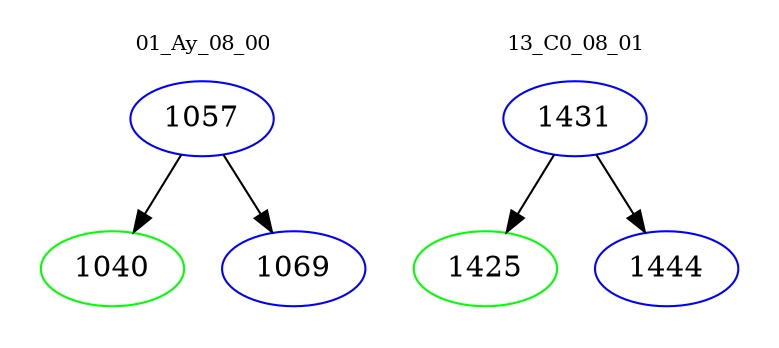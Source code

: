 digraph{
subgraph cluster_0 {
color = white
label = "01_Ay_08_00";
fontsize=10;
T0_1057 [label="1057", color="blue"]
T0_1057 -> T0_1040 [color="black"]
T0_1040 [label="1040", color="green"]
T0_1057 -> T0_1069 [color="black"]
T0_1069 [label="1069", color="blue"]
}
subgraph cluster_1 {
color = white
label = "13_C0_08_01";
fontsize=10;
T1_1431 [label="1431", color="blue"]
T1_1431 -> T1_1425 [color="black"]
T1_1425 [label="1425", color="green"]
T1_1431 -> T1_1444 [color="black"]
T1_1444 [label="1444", color="blue"]
}
}
